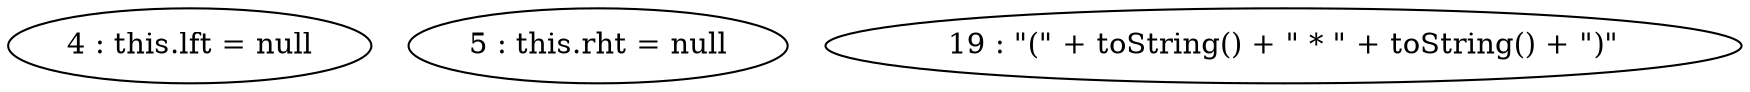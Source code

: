 digraph G {
"4 : this.lft = null"
"5 : this.rht = null"
"19 : \"(\" + toString() + \" * \" + toString() + \")\""
}